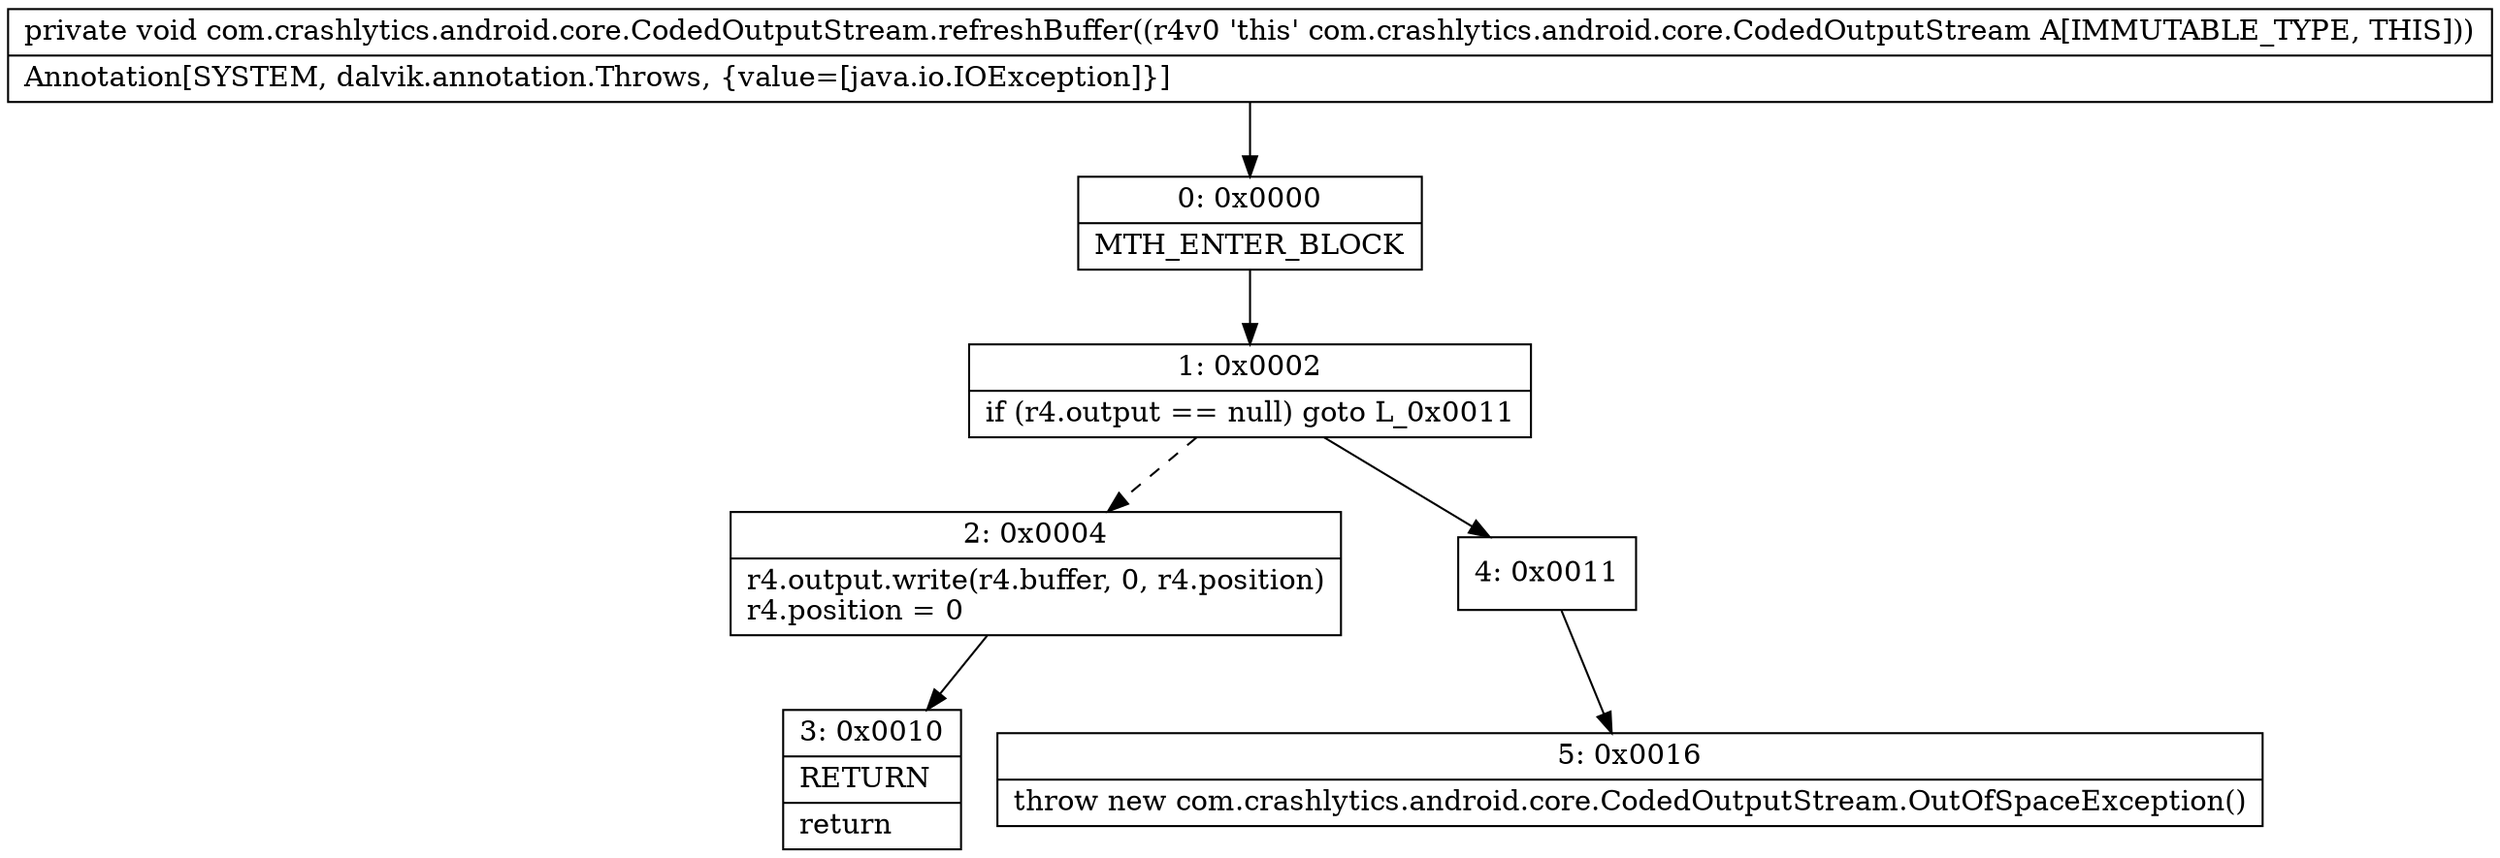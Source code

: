 digraph "CFG forcom.crashlytics.android.core.CodedOutputStream.refreshBuffer()V" {
Node_0 [shape=record,label="{0\:\ 0x0000|MTH_ENTER_BLOCK\l}"];
Node_1 [shape=record,label="{1\:\ 0x0002|if (r4.output == null) goto L_0x0011\l}"];
Node_2 [shape=record,label="{2\:\ 0x0004|r4.output.write(r4.buffer, 0, r4.position)\lr4.position = 0\l}"];
Node_3 [shape=record,label="{3\:\ 0x0010|RETURN\l|return\l}"];
Node_4 [shape=record,label="{4\:\ 0x0011}"];
Node_5 [shape=record,label="{5\:\ 0x0016|throw new com.crashlytics.android.core.CodedOutputStream.OutOfSpaceException()\l}"];
MethodNode[shape=record,label="{private void com.crashlytics.android.core.CodedOutputStream.refreshBuffer((r4v0 'this' com.crashlytics.android.core.CodedOutputStream A[IMMUTABLE_TYPE, THIS]))  | Annotation[SYSTEM, dalvik.annotation.Throws, \{value=[java.io.IOException]\}]\l}"];
MethodNode -> Node_0;
Node_0 -> Node_1;
Node_1 -> Node_2[style=dashed];
Node_1 -> Node_4;
Node_2 -> Node_3;
Node_4 -> Node_5;
}

